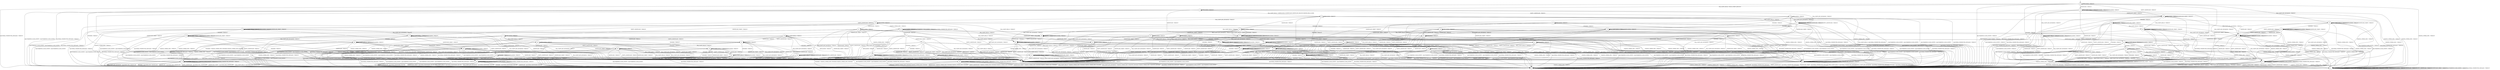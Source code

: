 digraph g {

	s0 [shape="circle" label="s0"];
	s1 [shape="circle" label="s1"];
	s2 [shape="circle" label="s2"];
	s3 [shape="circle" label="s3"];
	s4 [shape="circle" label="s4"];
	s5 [shape="circle" label="s5"];
	s6 [shape="circle" label="s6"];
	s7 [shape="circle" label="s7"];
	s8 [shape="circle" label="s8"];
	s9 [shape="circle" label="s9"];
	s10 [shape="circle" label="s10"];
	s11 [shape="circle" label="s11"];
	s12 [shape="circle" label="s12"];
	s13 [shape="circle" label="s13"];
	s14 [shape="circle" label="s14"];
	s15 [shape="circle" label="s15"];
	s16 [shape="circle" label="s16"];
	s17 [shape="circle" label="s17"];
	s18 [shape="circle" label="s18"];
	s19 [shape="circle" label="s19"];
	s20 [shape="circle" label="s20"];
	s21 [shape="circle" label="s21"];
	s22 [shape="circle" label="s22"];
	s23 [shape="circle" label="s23"];
	s24 [shape="circle" label="s24"];
	s25 [shape="circle" label="s25"];
	s26 [shape="circle" label="s26"];
	s27 [shape="circle" label="s27"];
	s28 [shape="circle" label="s28"];
	s29 [shape="circle" label="s29"];
	s30 [shape="circle" label="s30"];
	s31 [shape="circle" label="s31"];
	s32 [shape="circle" label="s32"];
	s33 [shape="circle" label="s33"];
	s34 [shape="circle" label="s34"];
	s35 [shape="circle" label="s35"];
	s36 [shape="circle" label="s36"];
	s37 [shape="circle" label="s37"];
	s38 [shape="circle" label="s38"];
	s39 [shape="circle" label="s39"];
	s40 [shape="circle" label="s40"];
	s41 [shape="circle" label="s41"];
	s42 [shape="circle" label="s42"];
	s43 [shape="circle" label="s43"];
	s44 [shape="circle" label="s44"];
	s45 [shape="circle" label="s45"];
	s46 [shape="circle" label="s46"];
	s47 [shape="circle" label="s47"];
	s48 [shape="circle" label="s48"];
	s49 [shape="circle" label="s49"];
	s50 [shape="circle" label="s50"];
	s51 [shape="circle" label="s51"];
	s52 [shape="circle" label="s52"];
	s53 [shape="circle" label="s53"];
	s54 [shape="circle" label="s54"];
	s55 [shape="circle" label="s55"];
	s56 [shape="circle" label="s56"];
	s57 [shape="circle" label="s57"];
	s58 [shape="circle" label="s58"];
	s59 [shape="circle" label="s59"];
	s60 [shape="circle" label="s60"];
	s61 [shape="circle" label="s61"];
	s62 [shape="circle" label="s62"];
	s63 [shape="circle" label="s63"];
	s64 [shape="circle" label="s64"];
	s65 [shape="circle" label="s65"];
	s66 [shape="circle" label="s66"];
	s0 -> s1 [label="RSA_CLIENT_HELLO / HELLO_VERIFY_REQUEST"];
	s0 -> s23 [label="RSA_CLIENT_KEY_EXCHANGE / TIMEOUT"];
	s0 -> s11 [label="CHANGE_CIPHER_SPEC / TIMEOUT"];
	s0 -> s3 [label="FINISHED / TIMEOUT"];
	s0 -> s0 [label="APPLICATION / TIMEOUT"];
	s0 -> s12 [label="CERTIFICATE / TIMEOUT"];
	s0 -> s22 [label="EMPTY_CERTIFICATE / TIMEOUT"];
	s0 -> s3 [label="CERTIFICATE_VERIFY / TIMEOUT"];
	s0 -> s4 [label="Alert(WARNING,CLOSE_NOTIFY) / TIMEOUT"];
	s0 -> s4 [label="Alert(FATAL,UNEXPECTED_MESSAGE) / TIMEOUT"];
	s1 -> s2 [label="RSA_CLIENT_HELLO / SERVER_HELLO,CERTIFICATE,CERTIFICATE_REQUEST,SERVER_HELLO_DONE"];
	s1 -> s21 [label="RSA_CLIENT_KEY_EXCHANGE / TIMEOUT"];
	s1 -> s11 [label="CHANGE_CIPHER_SPEC / TIMEOUT"];
	s1 -> s8 [label="FINISHED / TIMEOUT"];
	s1 -> s1 [label="APPLICATION / TIMEOUT"];
	s1 -> s19 [label="CERTIFICATE / TIMEOUT"];
	s1 -> s5 [label="EMPTY_CERTIFICATE / TIMEOUT"];
	s1 -> s8 [label="CERTIFICATE_VERIFY / TIMEOUT"];
	s1 -> s4 [label="Alert(WARNING,CLOSE_NOTIFY) / Alert(WARNING,CLOSE_NOTIFY)"];
	s1 -> s4 [label="Alert(FATAL,UNEXPECTED_MESSAGE) / TIMEOUT"];
	s2 -> s4 [label="RSA_CLIENT_HELLO / Alert(FATAL,UNEXPECTED_MESSAGE)"];
	s2 -> s16 [label="RSA_CLIENT_KEY_EXCHANGE / TIMEOUT"];
	s2 -> s11 [label="CHANGE_CIPHER_SPEC / TIMEOUT"];
	s2 -> s8 [label="FINISHED / TIMEOUT"];
	s2 -> s2 [label="APPLICATION / TIMEOUT"];
	s2 -> s29 [label="CERTIFICATE / TIMEOUT"];
	s2 -> s9 [label="EMPTY_CERTIFICATE / TIMEOUT"];
	s2 -> s8 [label="CERTIFICATE_VERIFY / TIMEOUT"];
	s2 -> s4 [label="Alert(WARNING,CLOSE_NOTIFY) / Alert(WARNING,CLOSE_NOTIFY)"];
	s2 -> s4 [label="Alert(FATAL,UNEXPECTED_MESSAGE) / TIMEOUT"];
	s3 -> s3 [label="RSA_CLIENT_HELLO / TIMEOUT"];
	s3 -> s3 [label="RSA_CLIENT_KEY_EXCHANGE / TIMEOUT"];
	s3 -> s11 [label="CHANGE_CIPHER_SPEC / TIMEOUT"];
	s3 -> s3 [label="FINISHED / TIMEOUT"];
	s3 -> s3 [label="APPLICATION / TIMEOUT"];
	s3 -> s3 [label="CERTIFICATE / TIMEOUT"];
	s3 -> s3 [label="EMPTY_CERTIFICATE / TIMEOUT"];
	s3 -> s3 [label="CERTIFICATE_VERIFY / TIMEOUT"];
	s3 -> s4 [label="Alert(WARNING,CLOSE_NOTIFY) / TIMEOUT"];
	s3 -> s4 [label="Alert(FATAL,UNEXPECTED_MESSAGE) / TIMEOUT"];
	s4 -> s4 [label="RSA_CLIENT_HELLO / SOCKET_CLOSED"];
	s4 -> s4 [label="RSA_CLIENT_KEY_EXCHANGE / SOCKET_CLOSED"];
	s4 -> s4 [label="CHANGE_CIPHER_SPEC / SOCKET_CLOSED"];
	s4 -> s4 [label="FINISHED / SOCKET_CLOSED"];
	s4 -> s4 [label="APPLICATION / SOCKET_CLOSED"];
	s4 -> s4 [label="CERTIFICATE / SOCKET_CLOSED"];
	s4 -> s4 [label="EMPTY_CERTIFICATE / SOCKET_CLOSED"];
	s4 -> s4 [label="CERTIFICATE_VERIFY / SOCKET_CLOSED"];
	s4 -> s4 [label="Alert(WARNING,CLOSE_NOTIFY) / SOCKET_CLOSED"];
	s4 -> s4 [label="Alert(FATAL,UNEXPECTED_MESSAGE) / SOCKET_CLOSED"];
	s5 -> s62 [label="RSA_CLIENT_HELLO / TIMEOUT"];
	s5 -> s21 [label="RSA_CLIENT_KEY_EXCHANGE / TIMEOUT"];
	s5 -> s6 [label="CHANGE_CIPHER_SPEC / TIMEOUT"];
	s5 -> s35 [label="FINISHED / TIMEOUT"];
	s5 -> s5 [label="APPLICATION / TIMEOUT"];
	s5 -> s8 [label="CERTIFICATE / TIMEOUT"];
	s5 -> s8 [label="EMPTY_CERTIFICATE / TIMEOUT"];
	s5 -> s7 [label="CERTIFICATE_VERIFY / TIMEOUT"];
	s5 -> s4 [label="Alert(WARNING,CLOSE_NOTIFY) / Alert(WARNING,CLOSE_NOTIFY)"];
	s5 -> s4 [label="Alert(FATAL,UNEXPECTED_MESSAGE) / TIMEOUT"];
	s6 -> s4 [label="RSA_CLIENT_HELLO / Alert(FATAL,UNEXPECTED_MESSAGE)"];
	s6 -> s4 [label="RSA_CLIENT_KEY_EXCHANGE / Alert(FATAL,UNEXPECTED_MESSAGE)"];
	s6 -> s11 [label="CHANGE_CIPHER_SPEC / TIMEOUT"];
	s6 -> s4 [label="FINISHED / Alert(FATAL,UNEXPECTED_MESSAGE)"];
	s6 -> s6 [label="APPLICATION / TIMEOUT"];
	s6 -> s4 [label="CERTIFICATE / Alert(FATAL,UNEXPECTED_MESSAGE)"];
	s6 -> s4 [label="EMPTY_CERTIFICATE / Alert(FATAL,UNEXPECTED_MESSAGE)"];
	s6 -> s4 [label="CERTIFICATE_VERIFY / Alert(FATAL,UNEXPECTED_MESSAGE)"];
	s6 -> s6 [label="Alert(WARNING,CLOSE_NOTIFY) / TIMEOUT"];
	s6 -> s6 [label="Alert(FATAL,UNEXPECTED_MESSAGE) / TIMEOUT"];
	s7 -> s7 [label="RSA_CLIENT_HELLO / TIMEOUT"];
	s7 -> s26 [label="RSA_CLIENT_KEY_EXCHANGE / TIMEOUT"];
	s7 -> s6 [label="CHANGE_CIPHER_SPEC / TIMEOUT"];
	s7 -> s33 [label="FINISHED / TIMEOUT"];
	s7 -> s7 [label="APPLICATION / TIMEOUT"];
	s7 -> s8 [label="CERTIFICATE / TIMEOUT"];
	s7 -> s8 [label="EMPTY_CERTIFICATE / TIMEOUT"];
	s7 -> s8 [label="CERTIFICATE_VERIFY / TIMEOUT"];
	s7 -> s4 [label="Alert(WARNING,CLOSE_NOTIFY) / Alert(WARNING,CLOSE_NOTIFY)"];
	s7 -> s4 [label="Alert(FATAL,UNEXPECTED_MESSAGE) / TIMEOUT"];
	s8 -> s8 [label="RSA_CLIENT_HELLO / TIMEOUT"];
	s8 -> s8 [label="RSA_CLIENT_KEY_EXCHANGE / TIMEOUT"];
	s8 -> s11 [label="CHANGE_CIPHER_SPEC / TIMEOUT"];
	s8 -> s8 [label="FINISHED / TIMEOUT"];
	s8 -> s8 [label="APPLICATION / TIMEOUT"];
	s8 -> s8 [label="CERTIFICATE / TIMEOUT"];
	s8 -> s8 [label="EMPTY_CERTIFICATE / TIMEOUT"];
	s8 -> s8 [label="CERTIFICATE_VERIFY / TIMEOUT"];
	s8 -> s4 [label="Alert(WARNING,CLOSE_NOTIFY) / Alert(WARNING,CLOSE_NOTIFY)"];
	s8 -> s4 [label="Alert(FATAL,UNEXPECTED_MESSAGE) / TIMEOUT"];
	s9 -> s9 [label="RSA_CLIENT_HELLO / TIMEOUT"];
	s9 -> s27 [label="RSA_CLIENT_KEY_EXCHANGE / TIMEOUT"];
	s9 -> s10 [label="CHANGE_CIPHER_SPEC / TIMEOUT"];
	s9 -> s55 [label="FINISHED / TIMEOUT"];
	s9 -> s9 [label="APPLICATION / TIMEOUT"];
	s9 -> s8 [label="CERTIFICATE / TIMEOUT"];
	s9 -> s8 [label="EMPTY_CERTIFICATE / TIMEOUT"];
	s9 -> s9 [label="CERTIFICATE_VERIFY / TIMEOUT"];
	s9 -> s4 [label="Alert(WARNING,CLOSE_NOTIFY) / Alert(WARNING,CLOSE_NOTIFY)"];
	s9 -> s4 [label="Alert(FATAL,UNEXPECTED_MESSAGE) / TIMEOUT"];
	s10 -> s4 [label="RSA_CLIENT_HELLO / Alert(FATAL,BAD_CERTIFICATE)"];
	s10 -> s4 [label="RSA_CLIENT_KEY_EXCHANGE / Alert(FATAL,BAD_CERTIFICATE)"];
	s10 -> s11 [label="CHANGE_CIPHER_SPEC / TIMEOUT"];
	s10 -> s4 [label="FINISHED / Alert(FATAL,BAD_CERTIFICATE)"];
	s10 -> s10 [label="APPLICATION / TIMEOUT"];
	s10 -> s4 [label="CERTIFICATE / Alert(FATAL,BAD_CERTIFICATE)"];
	s10 -> s4 [label="EMPTY_CERTIFICATE / Alert(FATAL,BAD_CERTIFICATE)"];
	s10 -> s4 [label="CERTIFICATE_VERIFY / Alert(FATAL,BAD_CERTIFICATE)"];
	s10 -> s10 [label="Alert(WARNING,CLOSE_NOTIFY) / TIMEOUT"];
	s10 -> s10 [label="Alert(FATAL,UNEXPECTED_MESSAGE) / TIMEOUT"];
	s11 -> s11 [label="RSA_CLIENT_HELLO / TIMEOUT"];
	s11 -> s11 [label="RSA_CLIENT_KEY_EXCHANGE / TIMEOUT"];
	s11 -> s11 [label="CHANGE_CIPHER_SPEC / TIMEOUT"];
	s11 -> s11 [label="FINISHED / TIMEOUT"];
	s11 -> s11 [label="APPLICATION / TIMEOUT"];
	s11 -> s11 [label="CERTIFICATE / TIMEOUT"];
	s11 -> s11 [label="EMPTY_CERTIFICATE / TIMEOUT"];
	s11 -> s11 [label="CERTIFICATE_VERIFY / TIMEOUT"];
	s11 -> s11 [label="Alert(WARNING,CLOSE_NOTIFY) / TIMEOUT"];
	s11 -> s11 [label="Alert(FATAL,UNEXPECTED_MESSAGE) / TIMEOUT"];
	s12 -> s12 [label="RSA_CLIENT_HELLO / TIMEOUT"];
	s12 -> s13 [label="RSA_CLIENT_KEY_EXCHANGE / TIMEOUT"];
	s12 -> s11 [label="CHANGE_CIPHER_SPEC / TIMEOUT"];
	s12 -> s12 [label="FINISHED / TIMEOUT"];
	s12 -> s12 [label="APPLICATION / TIMEOUT"];
	s12 -> s3 [label="CERTIFICATE / TIMEOUT"];
	s12 -> s3 [label="EMPTY_CERTIFICATE / TIMEOUT"];
	s12 -> s22 [label="CERTIFICATE_VERIFY / TIMEOUT"];
	s12 -> s4 [label="Alert(WARNING,CLOSE_NOTIFY) / TIMEOUT"];
	s12 -> s4 [label="Alert(FATAL,UNEXPECTED_MESSAGE) / TIMEOUT"];
	s13 -> s13 [label="RSA_CLIENT_HELLO / TIMEOUT"];
	s13 -> s3 [label="RSA_CLIENT_KEY_EXCHANGE / TIMEOUT"];
	s13 -> s11 [label="CHANGE_CIPHER_SPEC / TIMEOUT"];
	s13 -> s13 [label="FINISHED / TIMEOUT"];
	s13 -> s13 [label="APPLICATION / TIMEOUT"];
	s13 -> s3 [label="CERTIFICATE / TIMEOUT"];
	s13 -> s3 [label="EMPTY_CERTIFICATE / TIMEOUT"];
	s13 -> s14 [label="CERTIFICATE_VERIFY / TIMEOUT"];
	s13 -> s4 [label="Alert(WARNING,CLOSE_NOTIFY) / TIMEOUT"];
	s13 -> s4 [label="Alert(FATAL,UNEXPECTED_MESSAGE) / TIMEOUT"];
	s14 -> s14 [label="RSA_CLIENT_HELLO / TIMEOUT"];
	s14 -> s3 [label="RSA_CLIENT_KEY_EXCHANGE / TIMEOUT"];
	s14 -> s15 [label="CHANGE_CIPHER_SPEC / TIMEOUT"];
	s14 -> s43 [label="FINISHED / TIMEOUT"];
	s14 -> s14 [label="APPLICATION / TIMEOUT"];
	s14 -> s3 [label="CERTIFICATE / TIMEOUT"];
	s14 -> s3 [label="EMPTY_CERTIFICATE / TIMEOUT"];
	s14 -> s3 [label="CERTIFICATE_VERIFY / TIMEOUT"];
	s14 -> s4 [label="Alert(WARNING,CLOSE_NOTIFY) / TIMEOUT"];
	s14 -> s4 [label="Alert(FATAL,UNEXPECTED_MESSAGE) / TIMEOUT"];
	s15 -> s4 [label="RSA_CLIENT_HELLO / TIMEOUT"];
	s15 -> s4 [label="RSA_CLIENT_KEY_EXCHANGE / TIMEOUT"];
	s15 -> s11 [label="CHANGE_CIPHER_SPEC / TIMEOUT"];
	s15 -> s4 [label="FINISHED / TIMEOUT"];
	s15 -> s15 [label="APPLICATION / TIMEOUT"];
	s15 -> s4 [label="CERTIFICATE / TIMEOUT"];
	s15 -> s4 [label="EMPTY_CERTIFICATE / TIMEOUT"];
	s15 -> s4 [label="CERTIFICATE_VERIFY / TIMEOUT"];
	s15 -> s15 [label="Alert(WARNING,CLOSE_NOTIFY) / TIMEOUT"];
	s15 -> s15 [label="Alert(FATAL,UNEXPECTED_MESSAGE) / TIMEOUT"];
	s16 -> s28 [label="RSA_CLIENT_HELLO / TIMEOUT"];
	s16 -> s8 [label="RSA_CLIENT_KEY_EXCHANGE / TIMEOUT"];
	s16 -> s20 [label="CHANGE_CIPHER_SPEC / TIMEOUT"];
	s16 -> s36 [label="FINISHED / TIMEOUT"];
	s16 -> s16 [label="APPLICATION / TIMEOUT"];
	s16 -> s51 [label="CERTIFICATE / TIMEOUT"];
	s16 -> s27 [label="EMPTY_CERTIFICATE / TIMEOUT"];
	s16 -> s17 [label="CERTIFICATE_VERIFY / TIMEOUT"];
	s16 -> s4 [label="Alert(WARNING,CLOSE_NOTIFY) / Alert(WARNING,CLOSE_NOTIFY)"];
	s16 -> s4 [label="Alert(FATAL,UNEXPECTED_MESSAGE) / TIMEOUT"];
	s17 -> s65 [label="RSA_CLIENT_HELLO / TIMEOUT"];
	s17 -> s8 [label="RSA_CLIENT_KEY_EXCHANGE / TIMEOUT"];
	s17 -> s18 [label="CHANGE_CIPHER_SPEC / TIMEOUT"];
	s17 -> s40 [label="FINISHED / TIMEOUT"];
	s17 -> s17 [label="APPLICATION / TIMEOUT"];
	s17 -> s47 [label="CERTIFICATE / TIMEOUT"];
	s17 -> s47 [label="EMPTY_CERTIFICATE / TIMEOUT"];
	s17 -> s8 [label="CERTIFICATE_VERIFY / TIMEOUT"];
	s17 -> s4 [label="Alert(WARNING,CLOSE_NOTIFY) / Alert(WARNING,CLOSE_NOTIFY)"];
	s17 -> s4 [label="Alert(FATAL,UNEXPECTED_MESSAGE) / TIMEOUT"];
	s18 -> s4 [label="RSA_CLIENT_HELLO / Alert(FATAL,HANDSHAKE_FAILURE)"];
	s18 -> s4 [label="RSA_CLIENT_KEY_EXCHANGE / Alert(FATAL,HANDSHAKE_FAILURE)"];
	s18 -> s11 [label="CHANGE_CIPHER_SPEC / TIMEOUT"];
	s18 -> s4 [label="FINISHED / Alert(FATAL,HANDSHAKE_FAILURE)"];
	s18 -> s18 [label="APPLICATION / TIMEOUT"];
	s18 -> s4 [label="CERTIFICATE / Alert(FATAL,HANDSHAKE_FAILURE)"];
	s18 -> s4 [label="EMPTY_CERTIFICATE / Alert(FATAL,HANDSHAKE_FAILURE)"];
	s18 -> s4 [label="CERTIFICATE_VERIFY / Alert(FATAL,HANDSHAKE_FAILURE)"];
	s18 -> s18 [label="Alert(WARNING,CLOSE_NOTIFY) / TIMEOUT"];
	s18 -> s18 [label="Alert(FATAL,UNEXPECTED_MESSAGE) / TIMEOUT"];
	s19 -> s19 [label="RSA_CLIENT_HELLO / TIMEOUT"];
	s19 -> s32 [label="RSA_CLIENT_KEY_EXCHANGE / TIMEOUT"];
	s19 -> s11 [label="CHANGE_CIPHER_SPEC / TIMEOUT"];
	s19 -> s19 [label="FINISHED / TIMEOUT"];
	s19 -> s19 [label="APPLICATION / TIMEOUT"];
	s19 -> s8 [label="CERTIFICATE / TIMEOUT"];
	s19 -> s8 [label="EMPTY_CERTIFICATE / TIMEOUT"];
	s19 -> s7 [label="CERTIFICATE_VERIFY / TIMEOUT"];
	s19 -> s4 [label="Alert(WARNING,CLOSE_NOTIFY) / Alert(WARNING,CLOSE_NOTIFY)"];
	s19 -> s4 [label="Alert(FATAL,UNEXPECTED_MESSAGE) / TIMEOUT"];
	s20 -> s28 [label="RSA_CLIENT_HELLO / TIMEOUT"];
	s20 -> s8 [label="RSA_CLIENT_KEY_EXCHANGE / TIMEOUT"];
	s20 -> s11 [label="CHANGE_CIPHER_SPEC / TIMEOUT"];
	s20 -> s4 [label="FINISHED / CHANGE_CIPHER_SPEC,FINISHED,CHANGE_CIPHER_SPEC,FINISHED"];
	s20 -> s20 [label="APPLICATION / TIMEOUT"];
	s20 -> s37 [label="CERTIFICATE / TIMEOUT"];
	s20 -> s25 [label="EMPTY_CERTIFICATE / TIMEOUT"];
	s20 -> s49 [label="CERTIFICATE_VERIFY / TIMEOUT"];
	s20 -> s20 [label="Alert(WARNING,CLOSE_NOTIFY) / TIMEOUT"];
	s20 -> s20 [label="Alert(FATAL,UNEXPECTED_MESSAGE) / TIMEOUT"];
	s21 -> s28 [label="RSA_CLIENT_HELLO / TIMEOUT"];
	s21 -> s8 [label="RSA_CLIENT_KEY_EXCHANGE / TIMEOUT"];
	s21 -> s6 [label="CHANGE_CIPHER_SPEC / TIMEOUT"];
	s21 -> s36 [label="FINISHED / TIMEOUT"];
	s21 -> s21 [label="APPLICATION / TIMEOUT"];
	s21 -> s21 [label="CERTIFICATE / TIMEOUT"];
	s21 -> s21 [label="EMPTY_CERTIFICATE / TIMEOUT"];
	s21 -> s24 [label="CERTIFICATE_VERIFY / TIMEOUT"];
	s21 -> s4 [label="Alert(WARNING,CLOSE_NOTIFY) / Alert(WARNING,CLOSE_NOTIFY)"];
	s21 -> s4 [label="Alert(FATAL,UNEXPECTED_MESSAGE) / TIMEOUT"];
	s22 -> s54 [label="RSA_CLIENT_HELLO / TIMEOUT"];
	s22 -> s34 [label="RSA_CLIENT_KEY_EXCHANGE / TIMEOUT"];
	s22 -> s15 [label="CHANGE_CIPHER_SPEC / TIMEOUT"];
	s22 -> s58 [label="FINISHED / TIMEOUT"];
	s22 -> s22 [label="APPLICATION / TIMEOUT"];
	s22 -> s3 [label="CERTIFICATE / TIMEOUT"];
	s22 -> s3 [label="EMPTY_CERTIFICATE / TIMEOUT"];
	s22 -> s22 [label="CERTIFICATE_VERIFY / TIMEOUT"];
	s22 -> s4 [label="Alert(WARNING,CLOSE_NOTIFY) / TIMEOUT"];
	s22 -> s4 [label="Alert(FATAL,UNEXPECTED_MESSAGE) / TIMEOUT"];
	s23 -> s23 [label="RSA_CLIENT_HELLO / TIMEOUT"];
	s23 -> s3 [label="RSA_CLIENT_KEY_EXCHANGE / TIMEOUT"];
	s23 -> s15 [label="CHANGE_CIPHER_SPEC / TIMEOUT"];
	s23 -> s52 [label="FINISHED / TIMEOUT"];
	s23 -> s23 [label="APPLICATION / TIMEOUT"];
	s23 -> s34 [label="CERTIFICATE / TIMEOUT"];
	s23 -> s34 [label="EMPTY_CERTIFICATE / TIMEOUT"];
	s23 -> s23 [label="CERTIFICATE_VERIFY / TIMEOUT"];
	s23 -> s4 [label="Alert(WARNING,CLOSE_NOTIFY) / TIMEOUT"];
	s23 -> s4 [label="Alert(FATAL,UNEXPECTED_MESSAGE) / TIMEOUT"];
	s24 -> s44 [label="RSA_CLIENT_HELLO / TIMEOUT"];
	s24 -> s8 [label="RSA_CLIENT_KEY_EXCHANGE / TIMEOUT"];
	s24 -> s6 [label="CHANGE_CIPHER_SPEC / TIMEOUT"];
	s24 -> s57 [label="FINISHED / TIMEOUT"];
	s24 -> s24 [label="APPLICATION / TIMEOUT"];
	s24 -> s26 [label="CERTIFICATE / TIMEOUT"];
	s24 -> s26 [label="EMPTY_CERTIFICATE / TIMEOUT"];
	s24 -> s8 [label="CERTIFICATE_VERIFY / TIMEOUT"];
	s24 -> s4 [label="Alert(WARNING,CLOSE_NOTIFY) / Alert(WARNING,CLOSE_NOTIFY)"];
	s24 -> s4 [label="Alert(FATAL,UNEXPECTED_MESSAGE) / TIMEOUT"];
	s25 -> s25 [label="RSA_CLIENT_HELLO / TIMEOUT"];
	s25 -> s8 [label="RSA_CLIENT_KEY_EXCHANGE / TIMEOUT"];
	s25 -> s10 [label="CHANGE_CIPHER_SPEC / TIMEOUT"];
	s25 -> s25 [label="FINISHED / TIMEOUT"];
	s25 -> s8 [label="APPLICATION / TIMEOUT"];
	s25 -> s8 [label="CERTIFICATE / TIMEOUT"];
	s25 -> s8 [label="EMPTY_CERTIFICATE / TIMEOUT"];
	s25 -> s25 [label="CERTIFICATE_VERIFY / TIMEOUT"];
	s25 -> s4 [label="Alert(WARNING,CLOSE_NOTIFY) / Alert(WARNING,CLOSE_NOTIFY)"];
	s25 -> s4 [label="Alert(FATAL,UNEXPECTED_MESSAGE) / TIMEOUT"];
	s26 -> s26 [label="RSA_CLIENT_HELLO / TIMEOUT"];
	s26 -> s8 [label="RSA_CLIENT_KEY_EXCHANGE / TIMEOUT"];
	s26 -> s6 [label="CHANGE_CIPHER_SPEC / TIMEOUT"];
	s26 -> s41 [label="FINISHED / TIMEOUT"];
	s26 -> s26 [label="APPLICATION / TIMEOUT"];
	s26 -> s8 [label="CERTIFICATE / TIMEOUT"];
	s26 -> s8 [label="EMPTY_CERTIFICATE / TIMEOUT"];
	s26 -> s8 [label="CERTIFICATE_VERIFY / TIMEOUT"];
	s26 -> s4 [label="Alert(WARNING,CLOSE_NOTIFY) / Alert(WARNING,CLOSE_NOTIFY)"];
	s26 -> s4 [label="Alert(FATAL,UNEXPECTED_MESSAGE) / TIMEOUT"];
	s27 -> s27 [label="RSA_CLIENT_HELLO / TIMEOUT"];
	s27 -> s8 [label="RSA_CLIENT_KEY_EXCHANGE / TIMEOUT"];
	s27 -> s10 [label="CHANGE_CIPHER_SPEC / TIMEOUT"];
	s27 -> s63 [label="FINISHED / TIMEOUT"];
	s27 -> s27 [label="APPLICATION / TIMEOUT"];
	s27 -> s8 [label="CERTIFICATE / TIMEOUT"];
	s27 -> s8 [label="EMPTY_CERTIFICATE / TIMEOUT"];
	s27 -> s46 [label="CERTIFICATE_VERIFY / TIMEOUT"];
	s27 -> s4 [label="Alert(WARNING,CLOSE_NOTIFY) / Alert(WARNING,CLOSE_NOTIFY)"];
	s27 -> s4 [label="Alert(FATAL,UNEXPECTED_MESSAGE) / TIMEOUT"];
	s28 -> s8 [label="RSA_CLIENT_HELLO / TIMEOUT"];
	s28 -> s8 [label="RSA_CLIENT_KEY_EXCHANGE / TIMEOUT"];
	s28 -> s6 [label="CHANGE_CIPHER_SPEC / TIMEOUT"];
	s28 -> s28 [label="FINISHED / TIMEOUT"];
	s28 -> s28 [label="APPLICATION / TIMEOUT"];
	s28 -> s50 [label="CERTIFICATE / TIMEOUT"];
	s28 -> s50 [label="EMPTY_CERTIFICATE / TIMEOUT"];
	s28 -> s44 [label="CERTIFICATE_VERIFY / TIMEOUT"];
	s28 -> s4 [label="Alert(WARNING,CLOSE_NOTIFY) / Alert(WARNING,CLOSE_NOTIFY)"];
	s28 -> s4 [label="Alert(FATAL,UNEXPECTED_MESSAGE) / TIMEOUT"];
	s29 -> s19 [label="RSA_CLIENT_HELLO / TIMEOUT"];
	s29 -> s30 [label="RSA_CLIENT_KEY_EXCHANGE / TIMEOUT"];
	s29 -> s11 [label="CHANGE_CIPHER_SPEC / TIMEOUT"];
	s29 -> s19 [label="FINISHED / TIMEOUT"];
	s29 -> s29 [label="APPLICATION / TIMEOUT"];
	s29 -> s8 [label="CERTIFICATE / TIMEOUT"];
	s29 -> s8 [label="EMPTY_CERTIFICATE / TIMEOUT"];
	s29 -> s31 [label="CERTIFICATE_VERIFY / TIMEOUT"];
	s29 -> s4 [label="Alert(WARNING,CLOSE_NOTIFY) / Alert(WARNING,CLOSE_NOTIFY)"];
	s29 -> s4 [label="Alert(FATAL,UNEXPECTED_MESSAGE) / TIMEOUT"];
	s30 -> s32 [label="RSA_CLIENT_HELLO / TIMEOUT"];
	s30 -> s8 [label="RSA_CLIENT_KEY_EXCHANGE / TIMEOUT"];
	s30 -> s11 [label="CHANGE_CIPHER_SPEC / TIMEOUT"];
	s30 -> s32 [label="FINISHED / TIMEOUT"];
	s30 -> s30 [label="APPLICATION / TIMEOUT"];
	s30 -> s8 [label="CERTIFICATE / TIMEOUT"];
	s30 -> s8 [label="EMPTY_CERTIFICATE / TIMEOUT"];
	s30 -> s45 [label="CERTIFICATE_VERIFY / TIMEOUT"];
	s30 -> s4 [label="Alert(WARNING,CLOSE_NOTIFY) / Alert(WARNING,CLOSE_NOTIFY)"];
	s30 -> s4 [label="Alert(FATAL,UNEXPECTED_MESSAGE) / TIMEOUT"];
	s31 -> s7 [label="RSA_CLIENT_HELLO / TIMEOUT"];
	s31 -> s45 [label="RSA_CLIENT_KEY_EXCHANGE / TIMEOUT"];
	s31 -> s6 [label="CHANGE_CIPHER_SPEC / TIMEOUT"];
	s31 -> s33 [label="FINISHED / TIMEOUT"];
	s31 -> s31 [label="APPLICATION / TIMEOUT"];
	s31 -> s8 [label="CERTIFICATE / TIMEOUT"];
	s31 -> s8 [label="EMPTY_CERTIFICATE / TIMEOUT"];
	s31 -> s8 [label="CERTIFICATE_VERIFY / TIMEOUT"];
	s31 -> s4 [label="Alert(WARNING,CLOSE_NOTIFY) / Alert(WARNING,CLOSE_NOTIFY)"];
	s31 -> s4 [label="Alert(FATAL,UNEXPECTED_MESSAGE) / TIMEOUT"];
	s32 -> s32 [label="RSA_CLIENT_HELLO / TIMEOUT"];
	s32 -> s8 [label="RSA_CLIENT_KEY_EXCHANGE / TIMEOUT"];
	s32 -> s11 [label="CHANGE_CIPHER_SPEC / TIMEOUT"];
	s32 -> s32 [label="FINISHED / TIMEOUT"];
	s32 -> s32 [label="APPLICATION / TIMEOUT"];
	s32 -> s8 [label="CERTIFICATE / TIMEOUT"];
	s32 -> s8 [label="EMPTY_CERTIFICATE / TIMEOUT"];
	s32 -> s26 [label="CERTIFICATE_VERIFY / TIMEOUT"];
	s32 -> s4 [label="Alert(WARNING,CLOSE_NOTIFY) / Alert(WARNING,CLOSE_NOTIFY)"];
	s32 -> s4 [label="Alert(FATAL,UNEXPECTED_MESSAGE) / TIMEOUT"];
	s33 -> s33 [label="RSA_CLIENT_HELLO / TIMEOUT"];
	s33 -> s41 [label="RSA_CLIENT_KEY_EXCHANGE / TIMEOUT"];
	s33 -> s6 [label="CHANGE_CIPHER_SPEC / TIMEOUT"];
	s33 -> s8 [label="FINISHED / TIMEOUT"];
	s33 -> s33 [label="APPLICATION / TIMEOUT"];
	s33 -> s8 [label="CERTIFICATE / TIMEOUT"];
	s33 -> s8 [label="EMPTY_CERTIFICATE / TIMEOUT"];
	s33 -> s8 [label="CERTIFICATE_VERIFY / TIMEOUT"];
	s33 -> s4 [label="Alert(WARNING,CLOSE_NOTIFY) / Alert(WARNING,CLOSE_NOTIFY)"];
	s33 -> s4 [label="Alert(FATAL,UNEXPECTED_MESSAGE) / TIMEOUT"];
	s34 -> s34 [label="RSA_CLIENT_HELLO / TIMEOUT"];
	s34 -> s3 [label="RSA_CLIENT_KEY_EXCHANGE / TIMEOUT"];
	s34 -> s15 [label="CHANGE_CIPHER_SPEC / TIMEOUT"];
	s34 -> s34 [label="FINISHED / TIMEOUT"];
	s34 -> s34 [label="APPLICATION / TIMEOUT"];
	s34 -> s3 [label="CERTIFICATE / TIMEOUT"];
	s34 -> s3 [label="EMPTY_CERTIFICATE / TIMEOUT"];
	s34 -> s14 [label="CERTIFICATE_VERIFY / TIMEOUT"];
	s34 -> s4 [label="Alert(WARNING,CLOSE_NOTIFY) / TIMEOUT"];
	s34 -> s4 [label="Alert(FATAL,UNEXPECTED_MESSAGE) / TIMEOUT"];
	s35 -> s35 [label="RSA_CLIENT_HELLO / TIMEOUT"];
	s35 -> s56 [label="RSA_CLIENT_KEY_EXCHANGE / TIMEOUT"];
	s35 -> s6 [label="CHANGE_CIPHER_SPEC / TIMEOUT"];
	s35 -> s8 [label="FINISHED / TIMEOUT"];
	s35 -> s35 [label="APPLICATION / TIMEOUT"];
	s35 -> s8 [label="CERTIFICATE / TIMEOUT"];
	s35 -> s8 [label="EMPTY_CERTIFICATE / TIMEOUT"];
	s35 -> s33 [label="CERTIFICATE_VERIFY / TIMEOUT"];
	s35 -> s4 [label="Alert(WARNING,CLOSE_NOTIFY) / Alert(WARNING,CLOSE_NOTIFY)"];
	s35 -> s4 [label="Alert(FATAL,UNEXPECTED_MESSAGE) / TIMEOUT"];
	s36 -> s28 [label="RSA_CLIENT_HELLO / TIMEOUT"];
	s36 -> s8 [label="RSA_CLIENT_KEY_EXCHANGE / TIMEOUT"];
	s36 -> s6 [label="CHANGE_CIPHER_SPEC / TIMEOUT"];
	s36 -> s8 [label="FINISHED / TIMEOUT"];
	s36 -> s36 [label="APPLICATION / TIMEOUT"];
	s36 -> s56 [label="CERTIFICATE / TIMEOUT"];
	s36 -> s56 [label="EMPTY_CERTIFICATE / TIMEOUT"];
	s36 -> s57 [label="CERTIFICATE_VERIFY / TIMEOUT"];
	s36 -> s4 [label="Alert(WARNING,CLOSE_NOTIFY) / Alert(WARNING,CLOSE_NOTIFY)"];
	s36 -> s4 [label="Alert(FATAL,UNEXPECTED_MESSAGE) / TIMEOUT"];
	s37 -> s50 [label="RSA_CLIENT_HELLO / TIMEOUT"];
	s37 -> s8 [label="RSA_CLIENT_KEY_EXCHANGE / TIMEOUT"];
	s37 -> s6 [label="CHANGE_CIPHER_SPEC / TIMEOUT"];
	s37 -> s38 [label="FINISHED / TIMEOUT"];
	s37 -> s8 [label="APPLICATION / TIMEOUT"];
	s37 -> s8 [label="CERTIFICATE / TIMEOUT"];
	s37 -> s8 [label="EMPTY_CERTIFICATE / TIMEOUT"];
	s37 -> s42 [label="CERTIFICATE_VERIFY / TIMEOUT"];
	s37 -> s4 [label="Alert(WARNING,CLOSE_NOTIFY) / Alert(WARNING,CLOSE_NOTIFY)"];
	s37 -> s4 [label="Alert(FATAL,UNEXPECTED_MESSAGE) / TIMEOUT"];
	s38 -> s38 [label="RSA_CLIENT_HELLO / TIMEOUT"];
	s38 -> s8 [label="RSA_CLIENT_KEY_EXCHANGE / TIMEOUT"];
	s38 -> s39 [label="CHANGE_CIPHER_SPEC / TIMEOUT"];
	s38 -> s8 [label="FINISHED / TIMEOUT"];
	s38 -> s8 [label="APPLICATION / TIMEOUT"];
	s38 -> s8 [label="CERTIFICATE / TIMEOUT"];
	s38 -> s8 [label="EMPTY_CERTIFICATE / TIMEOUT"];
	s38 -> s38 [label="CERTIFICATE_VERIFY / TIMEOUT"];
	s38 -> s4 [label="Alert(WARNING,CLOSE_NOTIFY) / Alert(WARNING,CLOSE_NOTIFY)"];
	s38 -> s4 [label="Alert(FATAL,UNEXPECTED_MESSAGE) / TIMEOUT"];
	s39 -> s4 [label="RSA_CLIENT_HELLO / CHANGE_CIPHER_SPEC,FINISHED,CHANGE_CIPHER_SPEC,FINISHED"];
	s39 -> s4 [label="RSA_CLIENT_KEY_EXCHANGE / CHANGE_CIPHER_SPEC,UNKNOWN_MESSAGE,CHANGE_CIPHER_SPEC,UNKNOWN_MESSAGE"];
	s39 -> s11 [label="CHANGE_CIPHER_SPEC / TIMEOUT"];
	s39 -> s4 [label="FINISHED / CHANGE_CIPHER_SPEC,FINISHED,CHANGE_CIPHER_SPEC,FINISHED"];
	s39 -> s39 [label="APPLICATION / TIMEOUT"];
	s39 -> s4 [label="CERTIFICATE / CHANGE_CIPHER_SPEC,FINISHED,CHANGE_CIPHER_SPEC,FINISHED"];
	s39 -> s4 [label="EMPTY_CERTIFICATE / CHANGE_CIPHER_SPEC,FINISHED,CHANGE_CIPHER_SPEC,FINISHED"];
	s39 -> s4 [label="CERTIFICATE_VERIFY / CHANGE_CIPHER_SPEC,FINISHED,CHANGE_CIPHER_SPEC,FINISHED"];
	s39 -> s39 [label="Alert(WARNING,CLOSE_NOTIFY) / TIMEOUT"];
	s39 -> s39 [label="Alert(FATAL,UNEXPECTED_MESSAGE) / TIMEOUT"];
	s40 -> s40 [label="RSA_CLIENT_HELLO / TIMEOUT"];
	s40 -> s8 [label="RSA_CLIENT_KEY_EXCHANGE / TIMEOUT"];
	s40 -> s18 [label="CHANGE_CIPHER_SPEC / TIMEOUT"];
	s40 -> s8 [label="FINISHED / TIMEOUT"];
	s40 -> s40 [label="APPLICATION / TIMEOUT"];
	s40 -> s61 [label="CERTIFICATE / TIMEOUT"];
	s40 -> s61 [label="EMPTY_CERTIFICATE / TIMEOUT"];
	s40 -> s8 [label="CERTIFICATE_VERIFY / TIMEOUT"];
	s40 -> s4 [label="Alert(WARNING,CLOSE_NOTIFY) / Alert(WARNING,CLOSE_NOTIFY)"];
	s40 -> s4 [label="Alert(FATAL,UNEXPECTED_MESSAGE) / TIMEOUT"];
	s41 -> s41 [label="RSA_CLIENT_HELLO / TIMEOUT"];
	s41 -> s8 [label="RSA_CLIENT_KEY_EXCHANGE / TIMEOUT"];
	s41 -> s6 [label="CHANGE_CIPHER_SPEC / TIMEOUT"];
	s41 -> s8 [label="FINISHED / TIMEOUT"];
	s41 -> s41 [label="APPLICATION / TIMEOUT"];
	s41 -> s8 [label="CERTIFICATE / TIMEOUT"];
	s41 -> s8 [label="EMPTY_CERTIFICATE / TIMEOUT"];
	s41 -> s8 [label="CERTIFICATE_VERIFY / TIMEOUT"];
	s41 -> s4 [label="Alert(WARNING,CLOSE_NOTIFY) / Alert(WARNING,CLOSE_NOTIFY)"];
	s41 -> s4 [label="Alert(FATAL,UNEXPECTED_MESSAGE) / TIMEOUT"];
	s42 -> s26 [label="RSA_CLIENT_HELLO / TIMEOUT"];
	s42 -> s8 [label="RSA_CLIENT_KEY_EXCHANGE / TIMEOUT"];
	s42 -> s6 [label="CHANGE_CIPHER_SPEC / TIMEOUT"];
	s42 -> s38 [label="FINISHED / TIMEOUT"];
	s42 -> s8 [label="APPLICATION / TIMEOUT"];
	s42 -> s8 [label="CERTIFICATE / TIMEOUT"];
	s42 -> s8 [label="EMPTY_CERTIFICATE / TIMEOUT"];
	s42 -> s8 [label="CERTIFICATE_VERIFY / TIMEOUT"];
	s42 -> s4 [label="Alert(WARNING,CLOSE_NOTIFY) / Alert(WARNING,CLOSE_NOTIFY)"];
	s42 -> s4 [label="Alert(FATAL,UNEXPECTED_MESSAGE) / TIMEOUT"];
	s43 -> s60 [label="RSA_CLIENT_HELLO / TIMEOUT"];
	s43 -> s3 [label="RSA_CLIENT_KEY_EXCHANGE / TIMEOUT"];
	s43 -> s15 [label="CHANGE_CIPHER_SPEC / TIMEOUT"];
	s43 -> s3 [label="FINISHED / TIMEOUT"];
	s43 -> s43 [label="APPLICATION / TIMEOUT"];
	s43 -> s3 [label="CERTIFICATE / TIMEOUT"];
	s43 -> s3 [label="EMPTY_CERTIFICATE / TIMEOUT"];
	s43 -> s3 [label="CERTIFICATE_VERIFY / TIMEOUT"];
	s43 -> s4 [label="Alert(WARNING,CLOSE_NOTIFY) / TIMEOUT"];
	s43 -> s4 [label="Alert(FATAL,UNEXPECTED_MESSAGE) / TIMEOUT"];
	s44 -> s8 [label="RSA_CLIENT_HELLO / TIMEOUT"];
	s44 -> s8 [label="RSA_CLIENT_KEY_EXCHANGE / TIMEOUT"];
	s44 -> s6 [label="CHANGE_CIPHER_SPEC / TIMEOUT"];
	s44 -> s48 [label="FINISHED / TIMEOUT"];
	s44 -> s44 [label="APPLICATION / TIMEOUT"];
	s44 -> s26 [label="CERTIFICATE / TIMEOUT"];
	s44 -> s26 [label="EMPTY_CERTIFICATE / TIMEOUT"];
	s44 -> s8 [label="CERTIFICATE_VERIFY / TIMEOUT"];
	s44 -> s4 [label="Alert(WARNING,CLOSE_NOTIFY) / Alert(WARNING,CLOSE_NOTIFY)"];
	s44 -> s4 [label="Alert(FATAL,UNEXPECTED_MESSAGE) / TIMEOUT"];
	s45 -> s26 [label="RSA_CLIENT_HELLO / TIMEOUT"];
	s45 -> s8 [label="RSA_CLIENT_KEY_EXCHANGE / TIMEOUT"];
	s45 -> s59 [label="CHANGE_CIPHER_SPEC / TIMEOUT"];
	s45 -> s41 [label="FINISHED / TIMEOUT"];
	s45 -> s45 [label="APPLICATION / TIMEOUT"];
	s45 -> s8 [label="CERTIFICATE / TIMEOUT"];
	s45 -> s8 [label="EMPTY_CERTIFICATE / TIMEOUT"];
	s45 -> s8 [label="CERTIFICATE_VERIFY / TIMEOUT"];
	s45 -> s4 [label="Alert(WARNING,CLOSE_NOTIFY) / Alert(WARNING,CLOSE_NOTIFY)"];
	s45 -> s4 [label="Alert(FATAL,UNEXPECTED_MESSAGE) / TIMEOUT"];
	s46 -> s64 [label="RSA_CLIENT_HELLO / TIMEOUT"];
	s46 -> s8 [label="RSA_CLIENT_KEY_EXCHANGE / TIMEOUT"];
	s46 -> s10 [label="CHANGE_CIPHER_SPEC / TIMEOUT"];
	s46 -> s46 [label="FINISHED / TIMEOUT"];
	s46 -> s46 [label="APPLICATION / TIMEOUT"];
	s46 -> s8 [label="CERTIFICATE / TIMEOUT"];
	s46 -> s8 [label="EMPTY_CERTIFICATE / TIMEOUT"];
	s46 -> s8 [label="CERTIFICATE_VERIFY / TIMEOUT"];
	s46 -> s4 [label="Alert(WARNING,CLOSE_NOTIFY) / Alert(WARNING,CLOSE_NOTIFY)"];
	s46 -> s4 [label="Alert(FATAL,UNEXPECTED_MESSAGE) / TIMEOUT"];
	s47 -> s66 [label="RSA_CLIENT_HELLO / TIMEOUT"];
	s47 -> s8 [label="RSA_CLIENT_KEY_EXCHANGE / TIMEOUT"];
	s47 -> s18 [label="CHANGE_CIPHER_SPEC / TIMEOUT"];
	s47 -> s61 [label="FINISHED / TIMEOUT"];
	s47 -> s47 [label="APPLICATION / TIMEOUT"];
	s47 -> s8 [label="CERTIFICATE / TIMEOUT"];
	s47 -> s8 [label="EMPTY_CERTIFICATE / TIMEOUT"];
	s47 -> s8 [label="CERTIFICATE_VERIFY / TIMEOUT"];
	s47 -> s4 [label="Alert(WARNING,CLOSE_NOTIFY) / Alert(WARNING,CLOSE_NOTIFY)"];
	s47 -> s4 [label="Alert(FATAL,UNEXPECTED_MESSAGE) / TIMEOUT"];
	s48 -> s8 [label="RSA_CLIENT_HELLO / TIMEOUT"];
	s48 -> s8 [label="RSA_CLIENT_KEY_EXCHANGE / TIMEOUT"];
	s48 -> s6 [label="CHANGE_CIPHER_SPEC / TIMEOUT"];
	s48 -> s8 [label="FINISHED / TIMEOUT"];
	s48 -> s48 [label="APPLICATION / TIMEOUT"];
	s48 -> s41 [label="CERTIFICATE / TIMEOUT"];
	s48 -> s41 [label="EMPTY_CERTIFICATE / TIMEOUT"];
	s48 -> s8 [label="CERTIFICATE_VERIFY / TIMEOUT"];
	s48 -> s4 [label="Alert(WARNING,CLOSE_NOTIFY) / Alert(WARNING,CLOSE_NOTIFY)"];
	s48 -> s4 [label="Alert(FATAL,UNEXPECTED_MESSAGE) / TIMEOUT"];
	s49 -> s49 [label="RSA_CLIENT_HELLO / TIMEOUT"];
	s49 -> s8 [label="RSA_CLIENT_KEY_EXCHANGE / TIMEOUT"];
	s49 -> s18 [label="CHANGE_CIPHER_SPEC / TIMEOUT"];
	s49 -> s53 [label="FINISHED / TIMEOUT"];
	s49 -> s8 [label="APPLICATION / TIMEOUT"];
	s49 -> s47 [label="CERTIFICATE / TIMEOUT"];
	s49 -> s47 [label="EMPTY_CERTIFICATE / TIMEOUT"];
	s49 -> s8 [label="CERTIFICATE_VERIFY / TIMEOUT"];
	s49 -> s4 [label="Alert(WARNING,CLOSE_NOTIFY) / Alert(WARNING,CLOSE_NOTIFY)"];
	s49 -> s4 [label="Alert(FATAL,UNEXPECTED_MESSAGE) / TIMEOUT"];
	s50 -> s8 [label="RSA_CLIENT_HELLO / TIMEOUT"];
	s50 -> s8 [label="RSA_CLIENT_KEY_EXCHANGE / TIMEOUT"];
	s50 -> s6 [label="CHANGE_CIPHER_SPEC / TIMEOUT"];
	s50 -> s50 [label="FINISHED / TIMEOUT"];
	s50 -> s50 [label="APPLICATION / TIMEOUT"];
	s50 -> s8 [label="CERTIFICATE / TIMEOUT"];
	s50 -> s8 [label="EMPTY_CERTIFICATE / TIMEOUT"];
	s50 -> s26 [label="CERTIFICATE_VERIFY / TIMEOUT"];
	s50 -> s4 [label="Alert(WARNING,CLOSE_NOTIFY) / Alert(WARNING,CLOSE_NOTIFY)"];
	s50 -> s4 [label="Alert(FATAL,UNEXPECTED_MESSAGE) / TIMEOUT"];
	s51 -> s50 [label="RSA_CLIENT_HELLO / TIMEOUT"];
	s51 -> s8 [label="RSA_CLIENT_KEY_EXCHANGE / TIMEOUT"];
	s51 -> s59 [label="CHANGE_CIPHER_SPEC / TIMEOUT"];
	s51 -> s56 [label="FINISHED / TIMEOUT"];
	s51 -> s51 [label="APPLICATION / TIMEOUT"];
	s51 -> s8 [label="CERTIFICATE / TIMEOUT"];
	s51 -> s8 [label="EMPTY_CERTIFICATE / TIMEOUT"];
	s51 -> s45 [label="CERTIFICATE_VERIFY / TIMEOUT"];
	s51 -> s4 [label="Alert(WARNING,CLOSE_NOTIFY) / Alert(WARNING,CLOSE_NOTIFY)"];
	s51 -> s4 [label="Alert(FATAL,UNEXPECTED_MESSAGE) / TIMEOUT"];
	s52 -> s52 [label="RSA_CLIENT_HELLO / TIMEOUT"];
	s52 -> s3 [label="RSA_CLIENT_KEY_EXCHANGE / TIMEOUT"];
	s52 -> s15 [label="CHANGE_CIPHER_SPEC / TIMEOUT"];
	s52 -> s3 [label="FINISHED / TIMEOUT"];
	s52 -> s52 [label="APPLICATION / TIMEOUT"];
	s52 -> s34 [label="CERTIFICATE / TIMEOUT"];
	s52 -> s34 [label="EMPTY_CERTIFICATE / TIMEOUT"];
	s52 -> s52 [label="CERTIFICATE_VERIFY / TIMEOUT"];
	s52 -> s4 [label="Alert(WARNING,CLOSE_NOTIFY) / TIMEOUT"];
	s52 -> s4 [label="Alert(FATAL,UNEXPECTED_MESSAGE) / TIMEOUT"];
	s53 -> s53 [label="RSA_CLIENT_HELLO / TIMEOUT"];
	s53 -> s8 [label="RSA_CLIENT_KEY_EXCHANGE / TIMEOUT"];
	s53 -> s18 [label="CHANGE_CIPHER_SPEC / TIMEOUT"];
	s53 -> s8 [label="FINISHED / TIMEOUT"];
	s53 -> s8 [label="APPLICATION / TIMEOUT"];
	s53 -> s53 [label="CERTIFICATE / TIMEOUT"];
	s53 -> s53 [label="EMPTY_CERTIFICATE / TIMEOUT"];
	s53 -> s8 [label="CERTIFICATE_VERIFY / TIMEOUT"];
	s53 -> s4 [label="Alert(WARNING,CLOSE_NOTIFY) / Alert(WARNING,CLOSE_NOTIFY)"];
	s53 -> s4 [label="Alert(FATAL,UNEXPECTED_MESSAGE) / TIMEOUT"];
	s54 -> s3 [label="RSA_CLIENT_HELLO / TIMEOUT"];
	s54 -> s34 [label="RSA_CLIENT_KEY_EXCHANGE / TIMEOUT"];
	s54 -> s15 [label="CHANGE_CIPHER_SPEC / TIMEOUT"];
	s54 -> s54 [label="FINISHED / TIMEOUT"];
	s54 -> s54 [label="APPLICATION / TIMEOUT"];
	s54 -> s3 [label="CERTIFICATE / TIMEOUT"];
	s54 -> s3 [label="EMPTY_CERTIFICATE / TIMEOUT"];
	s54 -> s54 [label="CERTIFICATE_VERIFY / TIMEOUT"];
	s54 -> s4 [label="Alert(WARNING,CLOSE_NOTIFY) / TIMEOUT"];
	s54 -> s4 [label="Alert(FATAL,UNEXPECTED_MESSAGE) / TIMEOUT"];
	s55 -> s55 [label="RSA_CLIENT_HELLO / TIMEOUT"];
	s55 -> s63 [label="RSA_CLIENT_KEY_EXCHANGE / TIMEOUT"];
	s55 -> s10 [label="CHANGE_CIPHER_SPEC / TIMEOUT"];
	s55 -> s8 [label="FINISHED / TIMEOUT"];
	s55 -> s55 [label="APPLICATION / TIMEOUT"];
	s55 -> s8 [label="CERTIFICATE / TIMEOUT"];
	s55 -> s8 [label="EMPTY_CERTIFICATE / TIMEOUT"];
	s55 -> s55 [label="CERTIFICATE_VERIFY / TIMEOUT"];
	s55 -> s4 [label="Alert(WARNING,CLOSE_NOTIFY) / Alert(WARNING,CLOSE_NOTIFY)"];
	s55 -> s4 [label="Alert(FATAL,UNEXPECTED_MESSAGE) / TIMEOUT"];
	s56 -> s50 [label="RSA_CLIENT_HELLO / TIMEOUT"];
	s56 -> s8 [label="RSA_CLIENT_KEY_EXCHANGE / TIMEOUT"];
	s56 -> s6 [label="CHANGE_CIPHER_SPEC / TIMEOUT"];
	s56 -> s8 [label="FINISHED / TIMEOUT"];
	s56 -> s56 [label="APPLICATION / TIMEOUT"];
	s56 -> s8 [label="CERTIFICATE / TIMEOUT"];
	s56 -> s8 [label="EMPTY_CERTIFICATE / TIMEOUT"];
	s56 -> s41 [label="CERTIFICATE_VERIFY / TIMEOUT"];
	s56 -> s4 [label="Alert(WARNING,CLOSE_NOTIFY) / Alert(WARNING,CLOSE_NOTIFY)"];
	s56 -> s4 [label="Alert(FATAL,UNEXPECTED_MESSAGE) / TIMEOUT"];
	s57 -> s48 [label="RSA_CLIENT_HELLO / TIMEOUT"];
	s57 -> s8 [label="RSA_CLIENT_KEY_EXCHANGE / TIMEOUT"];
	s57 -> s6 [label="CHANGE_CIPHER_SPEC / TIMEOUT"];
	s57 -> s8 [label="FINISHED / TIMEOUT"];
	s57 -> s57 [label="APPLICATION / TIMEOUT"];
	s57 -> s41 [label="CERTIFICATE / TIMEOUT"];
	s57 -> s41 [label="EMPTY_CERTIFICATE / TIMEOUT"];
	s57 -> s8 [label="CERTIFICATE_VERIFY / TIMEOUT"];
	s57 -> s4 [label="Alert(WARNING,CLOSE_NOTIFY) / Alert(WARNING,CLOSE_NOTIFY)"];
	s57 -> s4 [label="Alert(FATAL,UNEXPECTED_MESSAGE) / TIMEOUT"];
	s58 -> s54 [label="RSA_CLIENT_HELLO / TIMEOUT"];
	s58 -> s34 [label="RSA_CLIENT_KEY_EXCHANGE / TIMEOUT"];
	s58 -> s15 [label="CHANGE_CIPHER_SPEC / TIMEOUT"];
	s58 -> s3 [label="FINISHED / TIMEOUT"];
	s58 -> s58 [label="APPLICATION / TIMEOUT"];
	s58 -> s3 [label="CERTIFICATE / TIMEOUT"];
	s58 -> s3 [label="EMPTY_CERTIFICATE / TIMEOUT"];
	s58 -> s58 [label="CERTIFICATE_VERIFY / TIMEOUT"];
	s58 -> s4 [label="Alert(WARNING,CLOSE_NOTIFY) / TIMEOUT"];
	s58 -> s4 [label="Alert(FATAL,UNEXPECTED_MESSAGE) / TIMEOUT"];
	s59 -> s8 [label="RSA_CLIENT_HELLO / TIMEOUT"];
	s59 -> s8 [label="RSA_CLIENT_KEY_EXCHANGE / TIMEOUT"];
	s59 -> s11 [label="CHANGE_CIPHER_SPEC / TIMEOUT"];
	s59 -> s4 [label="FINISHED / CHANGE_CIPHER_SPEC,FINISHED,CHANGE_CIPHER_SPEC,FINISHED"];
	s59 -> s59 [label="APPLICATION / TIMEOUT"];
	s59 -> s8 [label="CERTIFICATE / TIMEOUT"];
	s59 -> s8 [label="EMPTY_CERTIFICATE / TIMEOUT"];
	s59 -> s8 [label="CERTIFICATE_VERIFY / TIMEOUT"];
	s59 -> s59 [label="Alert(WARNING,CLOSE_NOTIFY) / TIMEOUT"];
	s59 -> s59 [label="Alert(FATAL,UNEXPECTED_MESSAGE) / TIMEOUT"];
	s60 -> s3 [label="RSA_CLIENT_HELLO / TIMEOUT"];
	s60 -> s3 [label="RSA_CLIENT_KEY_EXCHANGE / TIMEOUT"];
	s60 -> s15 [label="CHANGE_CIPHER_SPEC / TIMEOUT"];
	s60 -> s3 [label="FINISHED / TIMEOUT"];
	s60 -> s60 [label="APPLICATION / TIMEOUT"];
	s60 -> s3 [label="CERTIFICATE / TIMEOUT"];
	s60 -> s3 [label="EMPTY_CERTIFICATE / TIMEOUT"];
	s60 -> s3 [label="CERTIFICATE_VERIFY / TIMEOUT"];
	s60 -> s4 [label="Alert(WARNING,CLOSE_NOTIFY) / TIMEOUT"];
	s60 -> s4 [label="Alert(FATAL,UNEXPECTED_MESSAGE) / TIMEOUT"];
	s61 -> s61 [label="RSA_CLIENT_HELLO / TIMEOUT"];
	s61 -> s8 [label="RSA_CLIENT_KEY_EXCHANGE / TIMEOUT"];
	s61 -> s18 [label="CHANGE_CIPHER_SPEC / TIMEOUT"];
	s61 -> s8 [label="FINISHED / TIMEOUT"];
	s61 -> s61 [label="APPLICATION / TIMEOUT"];
	s61 -> s8 [label="CERTIFICATE / TIMEOUT"];
	s61 -> s8 [label="EMPTY_CERTIFICATE / TIMEOUT"];
	s61 -> s8 [label="CERTIFICATE_VERIFY / TIMEOUT"];
	s61 -> s4 [label="Alert(WARNING,CLOSE_NOTIFY) / Alert(WARNING,CLOSE_NOTIFY)"];
	s61 -> s4 [label="Alert(FATAL,UNEXPECTED_MESSAGE) / TIMEOUT"];
	s62 -> s8 [label="RSA_CLIENT_HELLO / TIMEOUT"];
	s62 -> s50 [label="RSA_CLIENT_KEY_EXCHANGE / TIMEOUT"];
	s62 -> s6 [label="CHANGE_CIPHER_SPEC / TIMEOUT"];
	s62 -> s35 [label="FINISHED / TIMEOUT"];
	s62 -> s62 [label="APPLICATION / TIMEOUT"];
	s62 -> s8 [label="CERTIFICATE / TIMEOUT"];
	s62 -> s8 [label="EMPTY_CERTIFICATE / TIMEOUT"];
	s62 -> s7 [label="CERTIFICATE_VERIFY / TIMEOUT"];
	s62 -> s4 [label="Alert(WARNING,CLOSE_NOTIFY) / Alert(WARNING,CLOSE_NOTIFY)"];
	s62 -> s4 [label="Alert(FATAL,UNEXPECTED_MESSAGE) / TIMEOUT"];
	s63 -> s63 [label="RSA_CLIENT_HELLO / TIMEOUT"];
	s63 -> s8 [label="RSA_CLIENT_KEY_EXCHANGE / TIMEOUT"];
	s63 -> s10 [label="CHANGE_CIPHER_SPEC / TIMEOUT"];
	s63 -> s8 [label="FINISHED / TIMEOUT"];
	s63 -> s63 [label="APPLICATION / TIMEOUT"];
	s63 -> s8 [label="CERTIFICATE / TIMEOUT"];
	s63 -> s8 [label="EMPTY_CERTIFICATE / TIMEOUT"];
	s63 -> s46 [label="CERTIFICATE_VERIFY / TIMEOUT"];
	s63 -> s4 [label="Alert(WARNING,CLOSE_NOTIFY) / Alert(WARNING,CLOSE_NOTIFY)"];
	s63 -> s4 [label="Alert(FATAL,UNEXPECTED_MESSAGE) / TIMEOUT"];
	s64 -> s8 [label="RSA_CLIENT_HELLO / TIMEOUT"];
	s64 -> s8 [label="RSA_CLIENT_KEY_EXCHANGE / TIMEOUT"];
	s64 -> s10 [label="CHANGE_CIPHER_SPEC / TIMEOUT"];
	s64 -> s64 [label="FINISHED / TIMEOUT"];
	s64 -> s64 [label="APPLICATION / TIMEOUT"];
	s64 -> s8 [label="CERTIFICATE / TIMEOUT"];
	s64 -> s8 [label="EMPTY_CERTIFICATE / TIMEOUT"];
	s64 -> s8 [label="CERTIFICATE_VERIFY / TIMEOUT"];
	s64 -> s4 [label="Alert(WARNING,CLOSE_NOTIFY) / Alert(WARNING,CLOSE_NOTIFY)"];
	s64 -> s4 [label="Alert(FATAL,UNEXPECTED_MESSAGE) / TIMEOUT"];
	s65 -> s8 [label="RSA_CLIENT_HELLO / TIMEOUT"];
	s65 -> s8 [label="RSA_CLIENT_KEY_EXCHANGE / TIMEOUT"];
	s65 -> s18 [label="CHANGE_CIPHER_SPEC / TIMEOUT"];
	s65 -> s40 [label="FINISHED / TIMEOUT"];
	s65 -> s65 [label="APPLICATION / TIMEOUT"];
	s65 -> s66 [label="CERTIFICATE / TIMEOUT"];
	s65 -> s66 [label="EMPTY_CERTIFICATE / TIMEOUT"];
	s65 -> s8 [label="CERTIFICATE_VERIFY / TIMEOUT"];
	s65 -> s4 [label="Alert(WARNING,CLOSE_NOTIFY) / Alert(WARNING,CLOSE_NOTIFY)"];
	s65 -> s4 [label="Alert(FATAL,UNEXPECTED_MESSAGE) / TIMEOUT"];
	s66 -> s8 [label="RSA_CLIENT_HELLO / TIMEOUT"];
	s66 -> s8 [label="RSA_CLIENT_KEY_EXCHANGE / TIMEOUT"];
	s66 -> s18 [label="CHANGE_CIPHER_SPEC / TIMEOUT"];
	s66 -> s61 [label="FINISHED / TIMEOUT"];
	s66 -> s66 [label="APPLICATION / TIMEOUT"];
	s66 -> s8 [label="CERTIFICATE / TIMEOUT"];
	s66 -> s8 [label="EMPTY_CERTIFICATE / TIMEOUT"];
	s66 -> s8 [label="CERTIFICATE_VERIFY / TIMEOUT"];
	s66 -> s4 [label="Alert(WARNING,CLOSE_NOTIFY) / Alert(WARNING,CLOSE_NOTIFY)"];
	s66 -> s4 [label="Alert(FATAL,UNEXPECTED_MESSAGE) / TIMEOUT"];

__start0 [label="" shape="none" width="0" height="0"];
__start0 -> s0;

}
